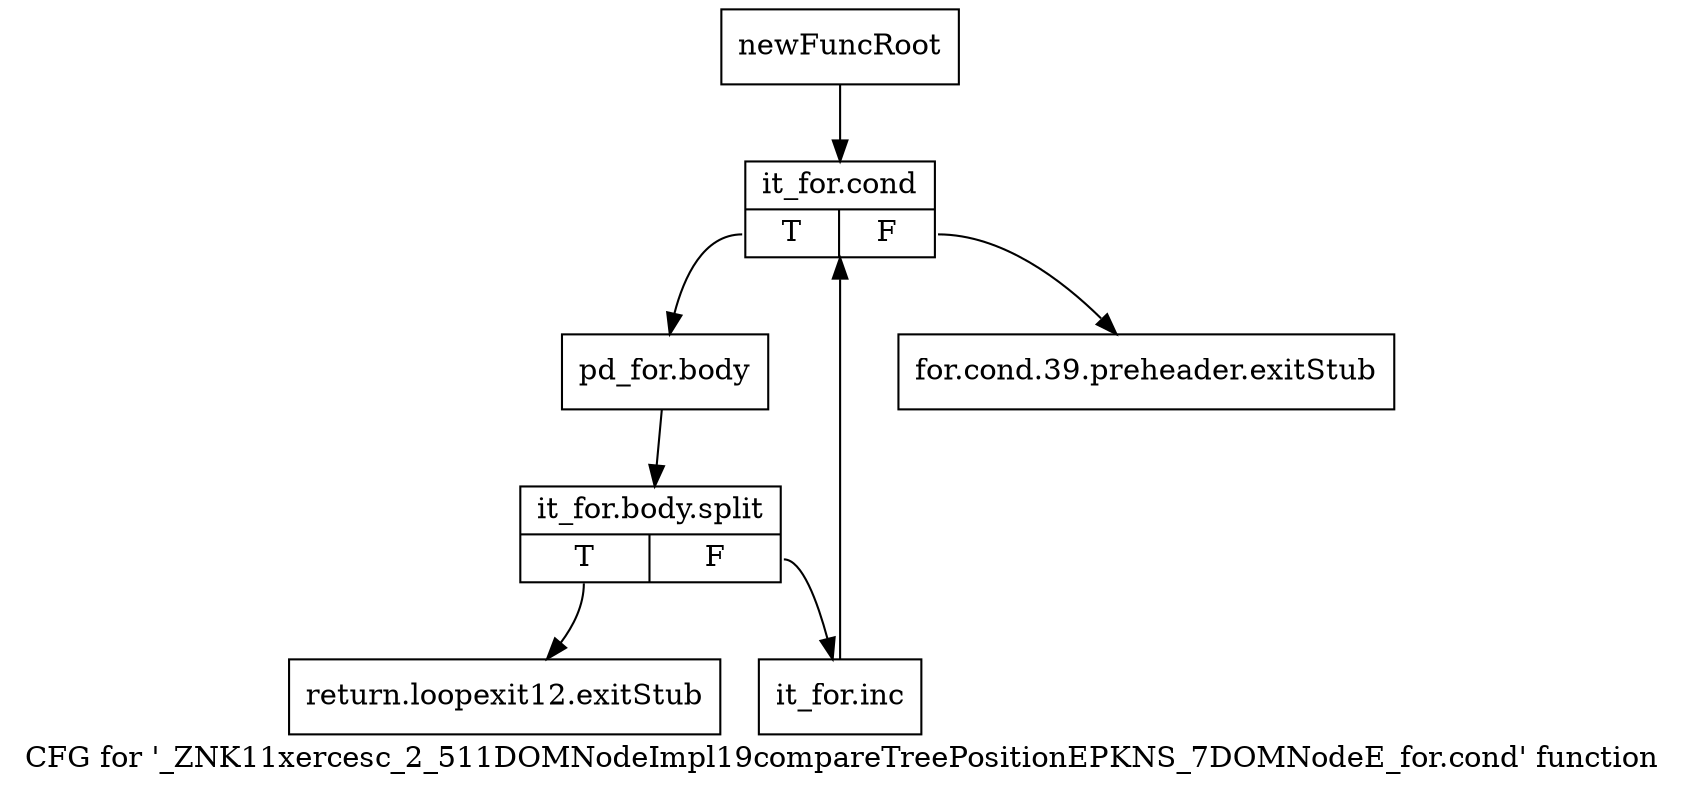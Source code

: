 digraph "CFG for '_ZNK11xercesc_2_511DOMNodeImpl19compareTreePositionEPKNS_7DOMNodeE_for.cond' function" {
	label="CFG for '_ZNK11xercesc_2_511DOMNodeImpl19compareTreePositionEPKNS_7DOMNodeE_for.cond' function";

	Node0x97b3ff0 [shape=record,label="{newFuncRoot}"];
	Node0x97b3ff0 -> Node0x97b40e0;
	Node0x97b4040 [shape=record,label="{for.cond.39.preheader.exitStub}"];
	Node0x97b4090 [shape=record,label="{return.loopexit12.exitStub}"];
	Node0x97b40e0 [shape=record,label="{it_for.cond|{<s0>T|<s1>F}}"];
	Node0x97b40e0:s0 -> Node0x97b4130;
	Node0x97b40e0:s1 -> Node0x97b4040;
	Node0x97b4130 [shape=record,label="{pd_for.body}"];
	Node0x97b4130 -> Node0xcdd13a0;
	Node0xcdd13a0 [shape=record,label="{it_for.body.split|{<s0>T|<s1>F}}"];
	Node0xcdd13a0:s0 -> Node0x97b4090;
	Node0xcdd13a0:s1 -> Node0x97b4180;
	Node0x97b4180 [shape=record,label="{it_for.inc}"];
	Node0x97b4180 -> Node0x97b40e0;
}
